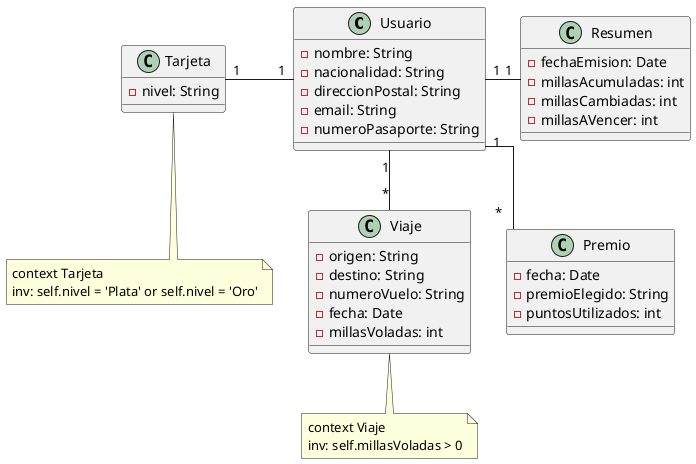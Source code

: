 @startuml Parcial 2 MDS2 2023

' Explicación: El diagrama de clase representa las clases principales del
' sistema de gestión del programa de viajeros frecuentes de una línea aérea. Las
' clases incluyen "Usuario", "Tarjeta", "Viaje", "Premio" y "Resumen". La clase
' "Usuario" tiene una asociación de uno a uno con la clase "Tarjeta" y una
' asociación de uno a muchos con las clases "Viaje", "Premio" y "Resumen".

skinparam linetype ortho

class Usuario {
  - nombre: String
  - nacionalidad: String
  - direccionPostal: String
  - email: String
  - numeroPasaporte: String
}

class Tarjeta {
  - nivel: String
}

class Viaje {
  - origen: String
  - destino: String
  - numeroVuelo: String
  - fecha: Date
  - millasVoladas: int
}

class Premio {
  - fecha: Date
  - premioElegido: String
  - puntosUtilizados: int
}

class Resumen {
  - fechaEmision: Date
  - millasAcumuladas: int
  - millasCambiadas: int
  - millasAVencer: int
}

Usuario "1" -left- "1" Tarjeta
Usuario "1" -- "*" Viaje
Usuario "1" -- "*" Premio
Usuario "1" -right- "1" Resumen

' Restricción: El nivel de la tarjeta solo puede ser "Plata" o "Oro".
note bottom of Tarjeta
  context Tarjeta
  inv: self.nivel = 'Plata' or self.nivel = 'Oro'
end note

' Restricción: Las millas voladas en un viaje deben ser un número positivo.
note bottom of Viaje
  context Viaje
  inv: self.millasVoladas > 0
end note

@enduml
